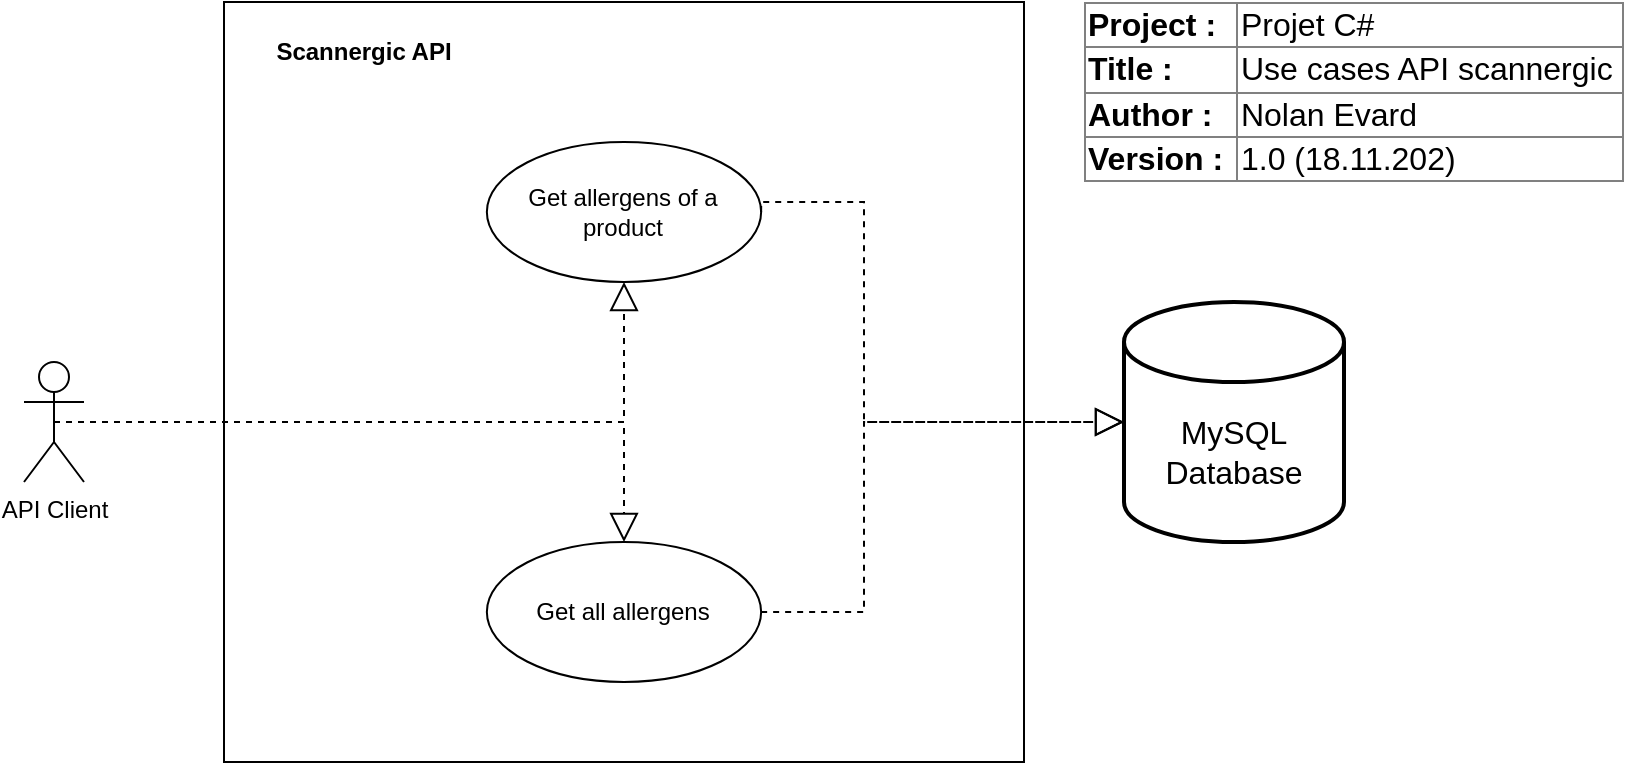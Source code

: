 <mxfile version="15.5.6" type="device"><diagram id="BLL17tFrhcoyHU2Y2Ql0" name="Page-1"><mxGraphModel dx="920" dy="612" grid="1" gridSize="10" guides="1" tooltips="1" connect="1" arrows="1" fold="1" page="1" pageScale="1" pageWidth="850" pageHeight="1100" math="0" shadow="0"><root><mxCell id="0"/><mxCell id="1" parent="0"/><mxCell id="E3tBkhe4E6s8jgfU4irs-1" value="API Client" style="shape=umlActor;html=1;verticalLabelPosition=bottom;verticalAlign=top;align=center;" vertex="1" parent="1"><mxGeometry x="20" y="250" width="30" height="60" as="geometry"/></mxCell><mxCell id="E3tBkhe4E6s8jgfU4irs-17" value="" style="edgeStyle=orthogonalEdgeStyle;html=1;endArrow=block;endFill=0;endSize=12;verticalAlign=bottom;rounded=0;exitX=0.5;exitY=0.5;exitDx=0;exitDy=0;exitPerimeter=0;dashed=1;entryX=0.5;entryY=1;entryDx=0;entryDy=0;" edge="1" parent="1" source="E3tBkhe4E6s8jgfU4irs-1" target="E3tBkhe4E6s8jgfU4irs-11"><mxGeometry width="160" relative="1" as="geometry"><mxPoint x="350" y="370" as="sourcePoint"/><mxPoint x="510" y="370" as="targetPoint"/><Array as="points"><mxPoint x="55" y="280"/><mxPoint x="230" y="280"/></Array></mxGeometry></mxCell><mxCell id="E3tBkhe4E6s8jgfU4irs-20" value="" style="strokeWidth=2;html=1;shape=mxgraph.flowchart.database;whiteSpace=wrap;fillColor=none;" vertex="1" parent="1"><mxGeometry x="570" y="220" width="110" height="120" as="geometry"/></mxCell><mxCell id="E3tBkhe4E6s8jgfU4irs-21" value="&lt;font style=&quot;font-size: 16px&quot;&gt;MySQL&lt;br&gt;Database&lt;br&gt;&lt;/font&gt;" style="text;html=1;strokeColor=none;fillColor=none;align=center;verticalAlign=middle;whiteSpace=wrap;rounded=0;" vertex="1" parent="1"><mxGeometry x="595" y="280" width="60" height="30" as="geometry"/></mxCell><mxCell id="E3tBkhe4E6s8jgfU4irs-6" value="" style="rounded=0;whiteSpace=wrap;html=1;fillColor=none;" vertex="1" parent="1"><mxGeometry x="120" y="70" width="400.0" height="380" as="geometry"/></mxCell><mxCell id="E3tBkhe4E6s8jgfU4irs-7" value="&lt;b&gt;Scannergic API&lt;/b&gt;" style="text;html=1;strokeColor=none;fillColor=none;align=center;verticalAlign=middle;whiteSpace=wrap;rounded=0;" vertex="1" parent="1"><mxGeometry x="130" y="80" width="120" height="30" as="geometry"/></mxCell><mxCell id="E3tBkhe4E6s8jgfU4irs-11" value="Get allergens of a product" style="ellipse;whiteSpace=wrap;html=1;fillColor=none;" vertex="1" parent="1"><mxGeometry x="251.43" y="140" width="137.14" height="70" as="geometry"/></mxCell><mxCell id="E3tBkhe4E6s8jgfU4irs-23" value="Get all allergens" style="ellipse;whiteSpace=wrap;html=1;fillColor=none;" vertex="1" parent="1"><mxGeometry x="251.43" y="340" width="137.14" height="70" as="geometry"/></mxCell><mxCell id="E3tBkhe4E6s8jgfU4irs-26" value="" style="edgeStyle=orthogonalEdgeStyle;html=1;endArrow=block;endFill=0;endSize=12;verticalAlign=bottom;rounded=0;exitX=0.5;exitY=0.5;exitDx=0;exitDy=0;exitPerimeter=0;dashed=1;entryX=0.5;entryY=0;entryDx=0;entryDy=0;" edge="1" parent="1" source="E3tBkhe4E6s8jgfU4irs-1" target="E3tBkhe4E6s8jgfU4irs-23"><mxGeometry width="160" relative="1" as="geometry"><mxPoint x="45" y="290.0" as="sourcePoint"/><mxPoint x="330" y="220.0" as="targetPoint"/><Array as="points"><mxPoint x="320" y="280"/></Array></mxGeometry></mxCell><mxCell id="E3tBkhe4E6s8jgfU4irs-27" value="" style="edgeStyle=orthogonalEdgeStyle;html=1;endArrow=block;endFill=0;endSize=12;verticalAlign=bottom;rounded=0;exitX=1;exitY=0.5;exitDx=0;exitDy=0;dashed=1;entryX=0;entryY=0.5;entryDx=0;entryDy=0;entryPerimeter=0;" edge="1" parent="1" source="E3tBkhe4E6s8jgfU4irs-11" target="E3tBkhe4E6s8jgfU4irs-20"><mxGeometry width="160" relative="1" as="geometry"><mxPoint x="390" y="170.0" as="sourcePoint"/><mxPoint x="675" y="230" as="targetPoint"/><Array as="points"><mxPoint x="389" y="170"/><mxPoint x="440" y="170"/><mxPoint x="440" y="280"/></Array></mxGeometry></mxCell><mxCell id="E3tBkhe4E6s8jgfU4irs-28" value="" style="edgeStyle=orthogonalEdgeStyle;html=1;endArrow=block;endFill=0;endSize=12;verticalAlign=bottom;rounded=0;exitX=1;exitY=0.5;exitDx=0;exitDy=0;dashed=1;entryX=0;entryY=0.5;entryDx=0;entryDy=0;entryPerimeter=0;" edge="1" parent="1" source="E3tBkhe4E6s8jgfU4irs-23" target="E3tBkhe4E6s8jgfU4irs-20"><mxGeometry width="160" relative="1" as="geometry"><mxPoint x="420.0" y="375.0" as="sourcePoint"/><mxPoint x="601.43" y="450.0" as="targetPoint"/><Array as="points"><mxPoint x="440" y="375"/><mxPoint x="440" y="280"/></Array></mxGeometry></mxCell><mxCell id="E3tBkhe4E6s8jgfU4irs-29" value="&lt;table border=&quot;1&quot; width=&quot;100%&quot; style=&quot;width: 100% ; height: 100% ; border-collapse: collapse&quot;&gt;&lt;tbody&gt;&lt;tr&gt;&lt;td&gt;&lt;span style=&quot;background-color: rgb(255 , 255 , 255)&quot;&gt;&lt;b&gt;Project :&lt;/b&gt;&amp;nbsp;&lt;/span&gt;&lt;/td&gt;&lt;td&gt;&lt;span style=&quot;background-color: rgb(255 , 255 , 255)&quot;&gt;Projet C#&lt;/span&gt;&lt;/td&gt;&lt;/tr&gt;&lt;tr&gt;&lt;td&gt;&lt;b style=&quot;background-color: rgb(255 , 255 , 255)&quot;&gt;Title :&lt;/b&gt;&lt;/td&gt;&lt;td&gt;Use cases API scannergic&lt;/td&gt;&lt;/tr&gt;&lt;tr&gt;&lt;td&gt;&lt;b&gt;Author :&lt;/b&gt;&amp;nbsp;&lt;/td&gt;&lt;td&gt;Nolan Evard&lt;/td&gt;&lt;/tr&gt;&lt;tr&gt;&lt;td&gt;&lt;b&gt;Version :&lt;/b&gt;&amp;nbsp;&lt;/td&gt;&lt;td&gt;1.0 (18.11.202)&lt;/td&gt;&lt;/tr&gt;&lt;/tbody&gt;&lt;/table&gt;" style="text;html=1;strokeColor=none;fillColor=none;overflow=fill;fontSize=16;align=left;" vertex="1" parent="1"><mxGeometry x="550" y="70" width="270" height="90" as="geometry"/></mxCell></root></mxGraphModel></diagram></mxfile>